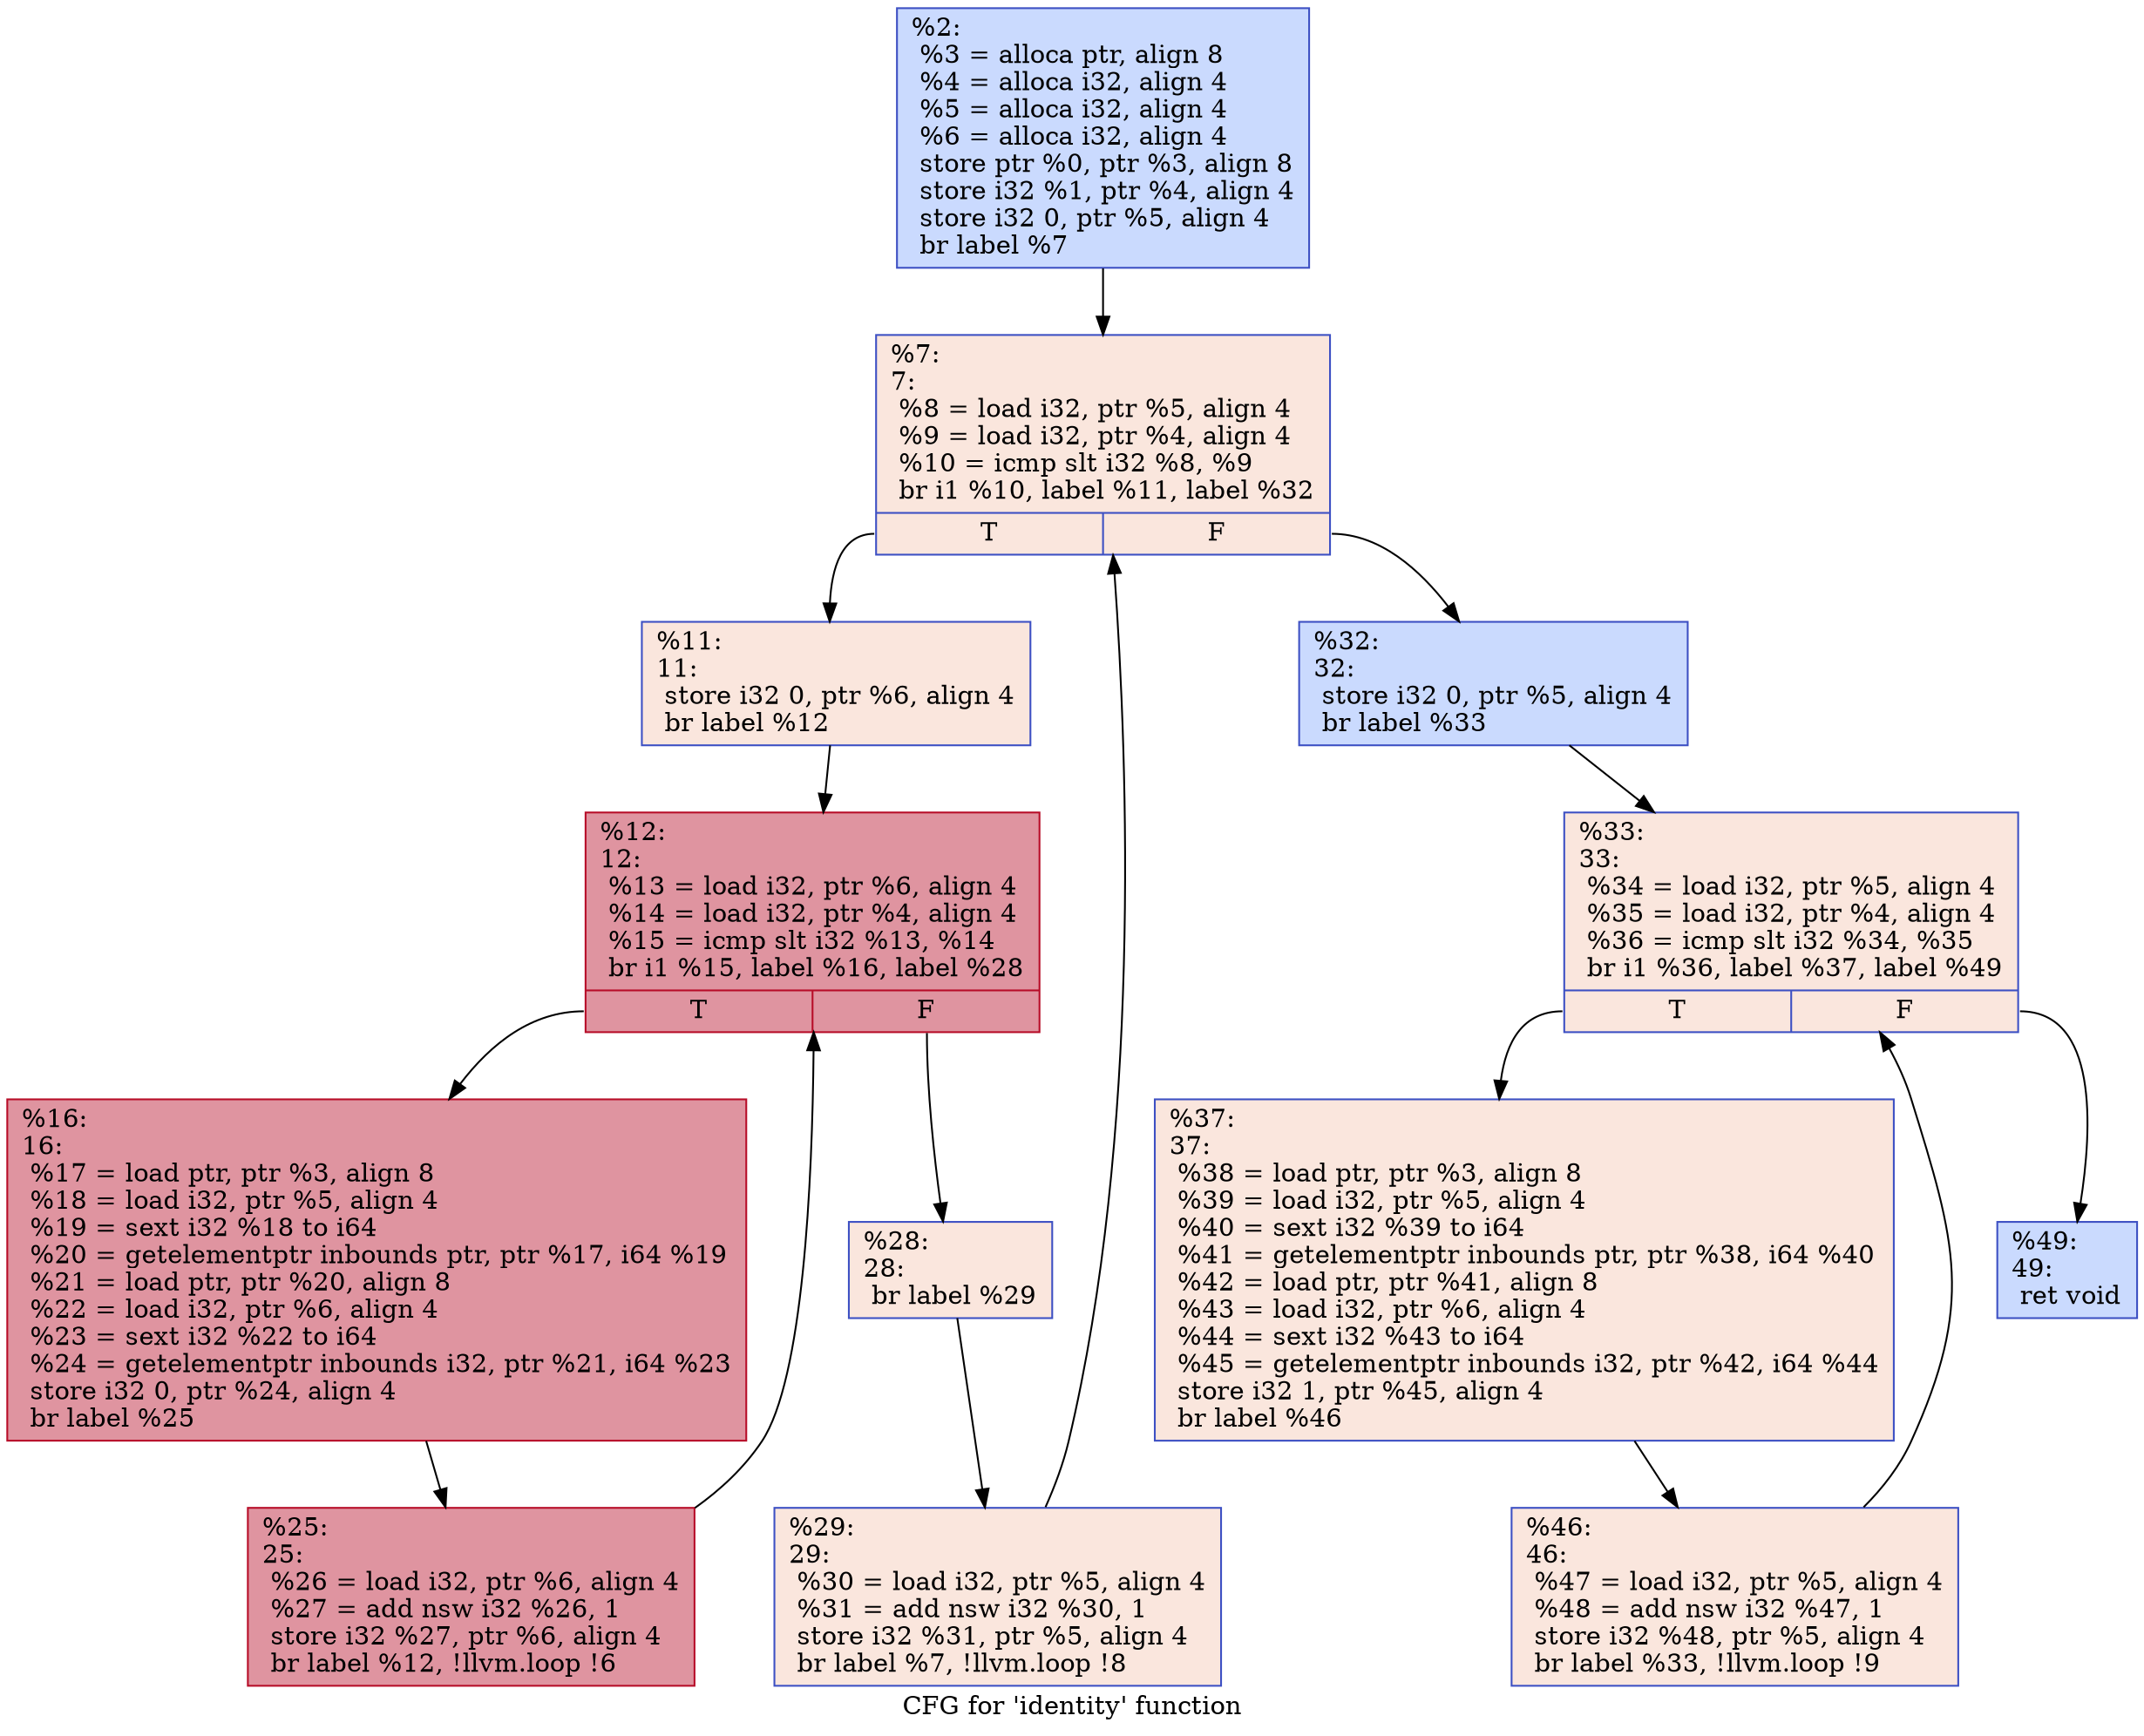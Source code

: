 digraph "CFG for 'identity' function" {
	label="CFG for 'identity' function";

	Node0x5c6511b9ade0 [shape=record,color="#3d50c3ff", style=filled, fillcolor="#88abfd70",label="{%2:\l  %3 = alloca ptr, align 8\l  %4 = alloca i32, align 4\l  %5 = alloca i32, align 4\l  %6 = alloca i32, align 4\l  store ptr %0, ptr %3, align 8\l  store i32 %1, ptr %4, align 4\l  store i32 0, ptr %5, align 4\l  br label %7\l}"];
	Node0x5c6511b9ade0 -> Node0x5c6511b9b220;
	Node0x5c6511b9b220 [shape=record,color="#3d50c3ff", style=filled, fillcolor="#f3c7b170",label="{%7:\l7:                                                \l  %8 = load i32, ptr %5, align 4\l  %9 = load i32, ptr %4, align 4\l  %10 = icmp slt i32 %8, %9\l  br i1 %10, label %11, label %32\l|{<s0>T|<s1>F}}"];
	Node0x5c6511b9b220:s0 -> Node0x5c6511b9af40;
	Node0x5c6511b9b220:s1 -> Node0x5c6511b9b4e0;
	Node0x5c6511b9af40 [shape=record,color="#3d50c3ff", style=filled, fillcolor="#f3c7b170",label="{%11:\l11:                                               \l  store i32 0, ptr %6, align 4\l  br label %12\l}"];
	Node0x5c6511b9af40 -> Node0x5c6511b9b6b0;
	Node0x5c6511b9b6b0 [shape=record,color="#b70d28ff", style=filled, fillcolor="#b70d2870",label="{%12:\l12:                                               \l  %13 = load i32, ptr %6, align 4\l  %14 = load i32, ptr %4, align 4\l  %15 = icmp slt i32 %13, %14\l  br i1 %15, label %16, label %28\l|{<s0>T|<s1>F}}"];
	Node0x5c6511b9b6b0:s0 -> Node0x5c6511b9b8e0;
	Node0x5c6511b9b6b0:s1 -> Node0x5c6511b9b930;
	Node0x5c6511b9b8e0 [shape=record,color="#b70d28ff", style=filled, fillcolor="#b70d2870",label="{%16:\l16:                                               \l  %17 = load ptr, ptr %3, align 8\l  %18 = load i32, ptr %5, align 4\l  %19 = sext i32 %18 to i64\l  %20 = getelementptr inbounds ptr, ptr %17, i64 %19\l  %21 = load ptr, ptr %20, align 8\l  %22 = load i32, ptr %6, align 4\l  %23 = sext i32 %22 to i64\l  %24 = getelementptr inbounds i32, ptr %21, i64 %23\l  store i32 0, ptr %24, align 4\l  br label %25\l}"];
	Node0x5c6511b9b8e0 -> Node0x5c6511b9be50;
	Node0x5c6511b9be50 [shape=record,color="#b70d28ff", style=filled, fillcolor="#b70d2870",label="{%25:\l25:                                               \l  %26 = load i32, ptr %6, align 4\l  %27 = add nsw i32 %26, 1\l  store i32 %27, ptr %6, align 4\l  br label %12, !llvm.loop !6\l}"];
	Node0x5c6511b9be50 -> Node0x5c6511b9b6b0;
	Node0x5c6511b9b930 [shape=record,color="#3d50c3ff", style=filled, fillcolor="#f3c7b170",label="{%28:\l28:                                               \l  br label %29\l}"];
	Node0x5c6511b9b930 -> Node0x5c6511b9c210;
	Node0x5c6511b9c210 [shape=record,color="#3d50c3ff", style=filled, fillcolor="#f3c7b170",label="{%29:\l29:                                               \l  %30 = load i32, ptr %5, align 4\l  %31 = add nsw i32 %30, 1\l  store i32 %31, ptr %5, align 4\l  br label %7, !llvm.loop !8\l}"];
	Node0x5c6511b9c210 -> Node0x5c6511b9b220;
	Node0x5c6511b9b4e0 [shape=record,color="#3d50c3ff", style=filled, fillcolor="#88abfd70",label="{%32:\l32:                                               \l  store i32 0, ptr %5, align 4\l  br label %33\l}"];
	Node0x5c6511b9b4e0 -> Node0x5c6511b9c870;
	Node0x5c6511b9c870 [shape=record,color="#3d50c3ff", style=filled, fillcolor="#f3c7b170",label="{%33:\l33:                                               \l  %34 = load i32, ptr %5, align 4\l  %35 = load i32, ptr %4, align 4\l  %36 = icmp slt i32 %34, %35\l  br i1 %36, label %37, label %49\l|{<s0>T|<s1>F}}"];
	Node0x5c6511b9c870:s0 -> Node0x5c6511b9caa0;
	Node0x5c6511b9c870:s1 -> Node0x5c6511b9caf0;
	Node0x5c6511b9caa0 [shape=record,color="#3d50c3ff", style=filled, fillcolor="#f3c7b170",label="{%37:\l37:                                               \l  %38 = load ptr, ptr %3, align 8\l  %39 = load i32, ptr %5, align 4\l  %40 = sext i32 %39 to i64\l  %41 = getelementptr inbounds ptr, ptr %38, i64 %40\l  %42 = load ptr, ptr %41, align 8\l  %43 = load i32, ptr %6, align 4\l  %44 = sext i32 %43 to i64\l  %45 = getelementptr inbounds i32, ptr %42, i64 %44\l  store i32 1, ptr %45, align 4\l  br label %46\l}"];
	Node0x5c6511b9caa0 -> Node0x5c6511b9d0a0;
	Node0x5c6511b9d0a0 [shape=record,color="#3d50c3ff", style=filled, fillcolor="#f3c7b170",label="{%46:\l46:                                               \l  %47 = load i32, ptr %5, align 4\l  %48 = add nsw i32 %47, 1\l  store i32 %48, ptr %5, align 4\l  br label %33, !llvm.loop !9\l}"];
	Node0x5c6511b9d0a0 -> Node0x5c6511b9c870;
	Node0x5c6511b9caf0 [shape=record,color="#3d50c3ff", style=filled, fillcolor="#88abfd70",label="{%49:\l49:                                               \l  ret void\l}"];
}
